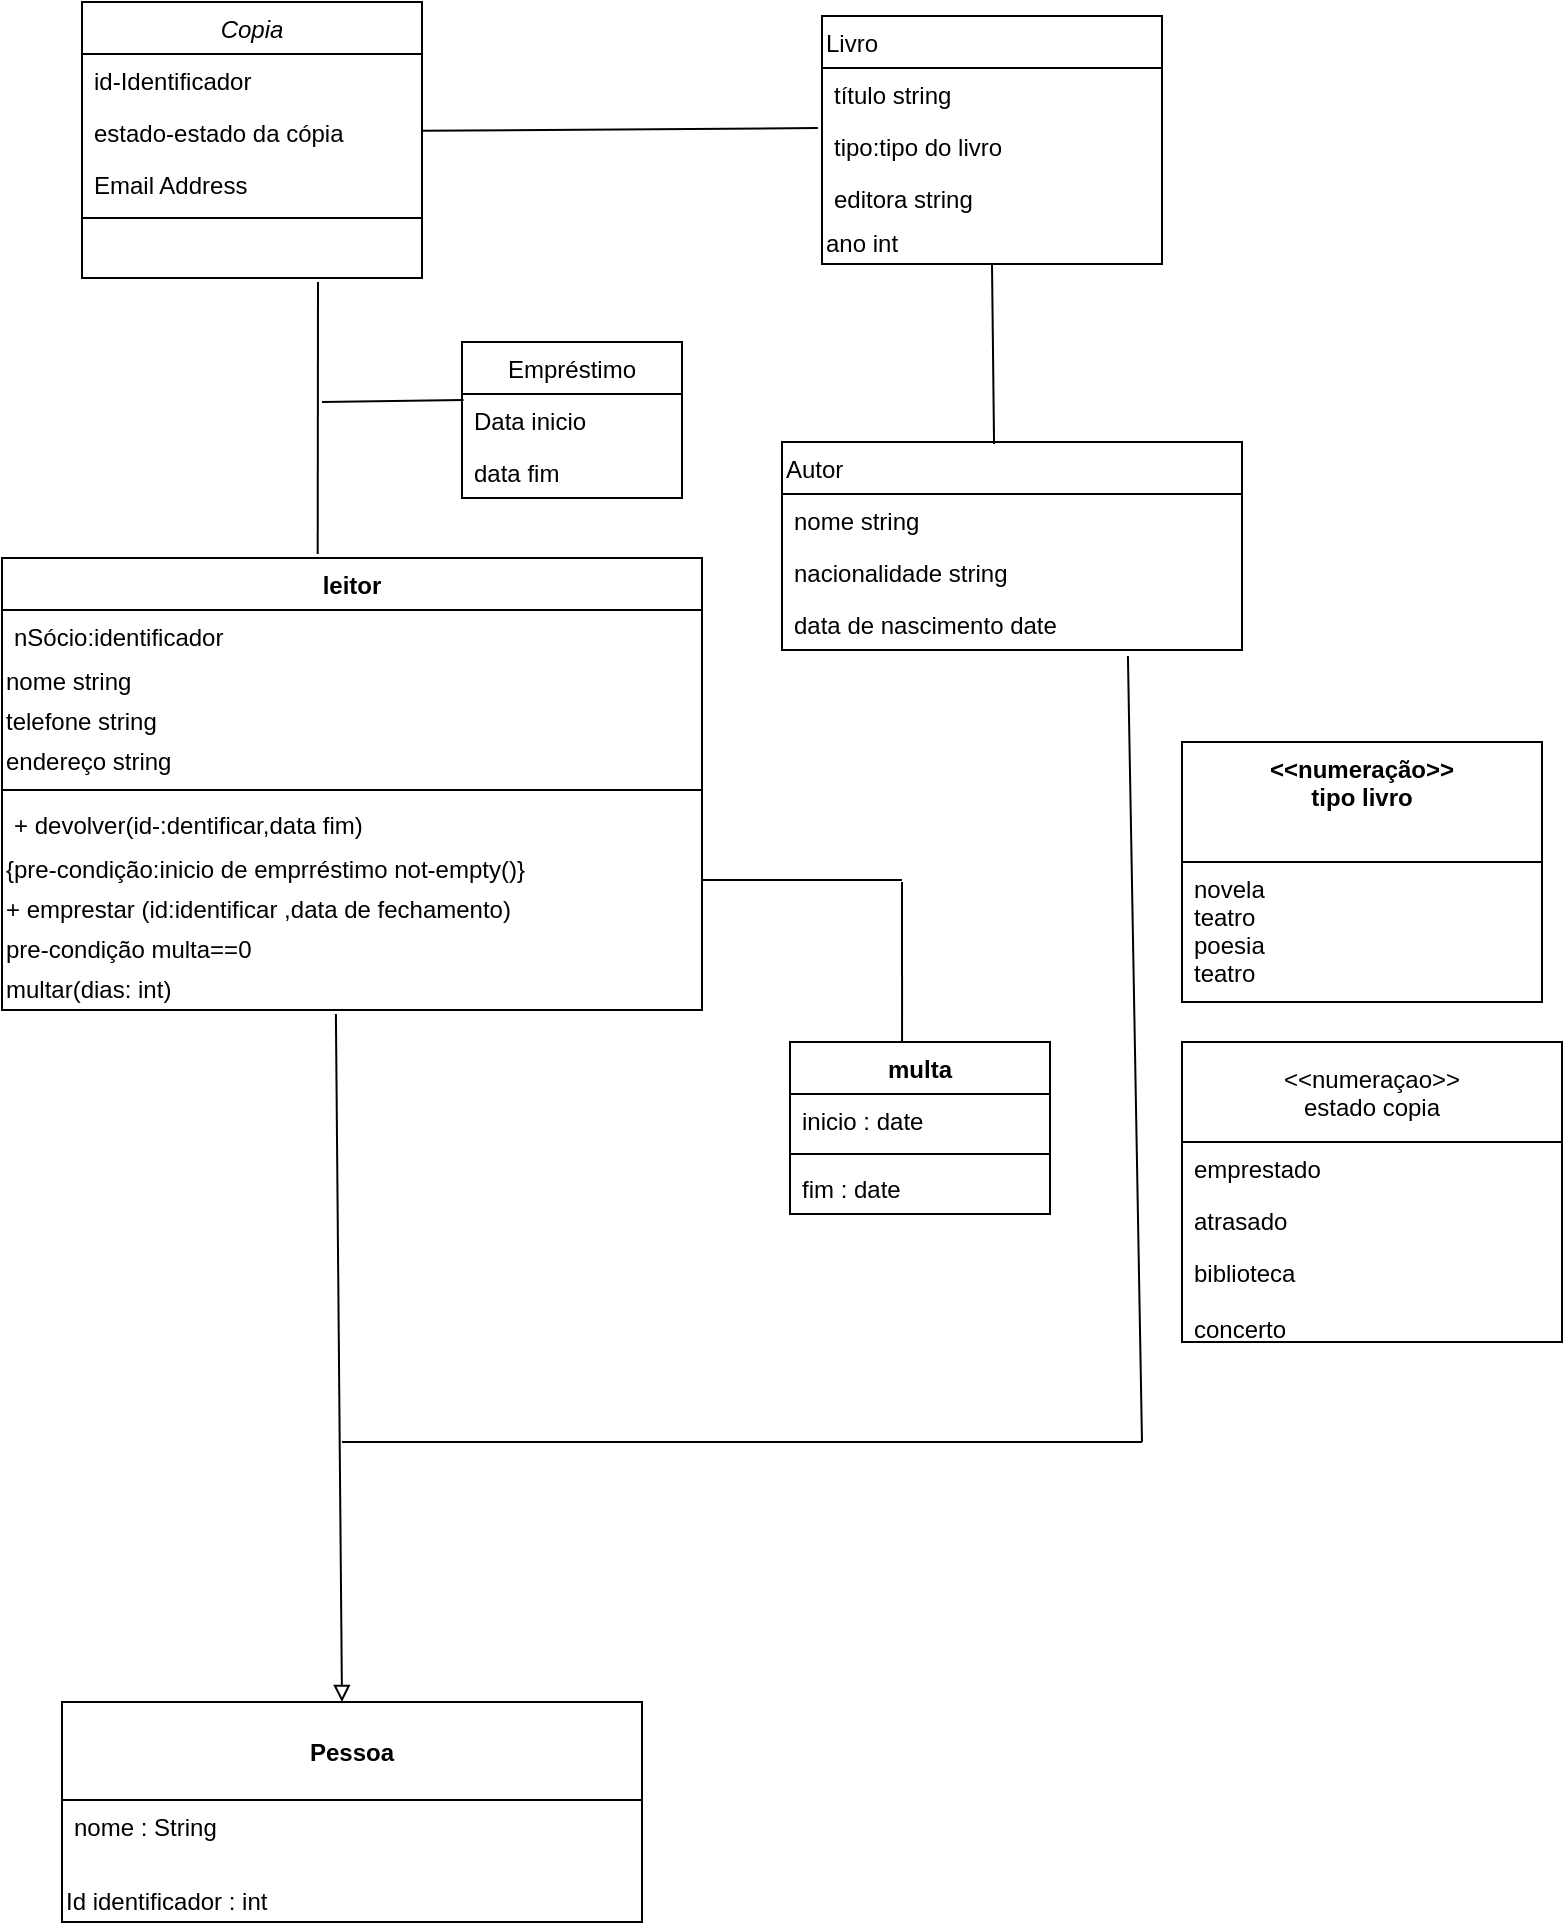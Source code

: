 <mxfile version="13.7.4" type="github">
  <diagram id="C5RBs43oDa-KdzZeNtuy" name="Page-1">
    <mxGraphModel dx="868" dy="450" grid="1" gridSize="10" guides="1" tooltips="1" connect="1" arrows="1" fold="1" page="1" pageScale="1" pageWidth="827" pageHeight="1169" math="0" shadow="0">
      <root>
        <mxCell id="WIyWlLk6GJQsqaUBKTNV-0" />
        <mxCell id="WIyWlLk6GJQsqaUBKTNV-1" parent="WIyWlLk6GJQsqaUBKTNV-0" />
        <mxCell id="N_DtHz9CCf6q0i3BqPH8-40" value="" style="endArrow=none;html=1;exitX=0.451;exitY=-0.009;exitDx=0;exitDy=0;exitPerimeter=0;" parent="WIyWlLk6GJQsqaUBKTNV-1" source="N_DtHz9CCf6q0i3BqPH8-22" edge="1">
          <mxGeometry width="50" height="50" relative="1" as="geometry">
            <mxPoint x="310" y="380" as="sourcePoint" />
            <mxPoint x="178" y="220" as="targetPoint" />
          </mxGeometry>
        </mxCell>
        <mxCell id="N_DtHz9CCf6q0i3BqPH8-42" value="" style="endArrow=none;html=1;entryX=0.007;entryY=0.115;entryDx=0;entryDy=0;entryPerimeter=0;" parent="WIyWlLk6GJQsqaUBKTNV-1" target="N_DtHz9CCf6q0i3BqPH8-7" edge="1">
          <mxGeometry width="50" height="50" relative="1" as="geometry">
            <mxPoint x="180" y="280" as="sourcePoint" />
            <mxPoint x="380" y="310" as="targetPoint" />
          </mxGeometry>
        </mxCell>
        <mxCell id="N_DtHz9CCf6q0i3BqPH8-45" value="" style="endArrow=none;html=1;entryX=-0.012;entryY=0.154;entryDx=0;entryDy=0;entryPerimeter=0;" parent="WIyWlLk6GJQsqaUBKTNV-1" source="zkfFHV4jXpPFQw0GAbJ--2" target="N_DtHz9CCf6q0i3BqPH8-35" edge="1">
          <mxGeometry width="50" height="50" relative="1" as="geometry">
            <mxPoint x="400" y="180" as="sourcePoint" />
            <mxPoint x="320" y="140" as="targetPoint" />
          </mxGeometry>
        </mxCell>
        <mxCell id="N_DtHz9CCf6q0i3BqPH8-46" value="" style="endArrow=none;html=1;entryX=0.5;entryY=1;entryDx=0;entryDy=0;exitX=0.461;exitY=0.01;exitDx=0;exitDy=0;exitPerimeter=0;" parent="WIyWlLk6GJQsqaUBKTNV-1" source="N_DtHz9CCf6q0i3BqPH8-47" target="N_DtHz9CCf6q0i3BqPH8-37" edge="1">
          <mxGeometry width="50" height="50" relative="1" as="geometry">
            <mxPoint x="510" y="290" as="sourcePoint" />
            <mxPoint x="670" y="240" as="targetPoint" />
          </mxGeometry>
        </mxCell>
        <mxCell id="zkfFHV4jXpPFQw0GAbJ--0" value="Copia" style="swimlane;fontStyle=2;align=center;verticalAlign=top;childLayout=stackLayout;horizontal=1;startSize=26;horizontalStack=0;resizeParent=1;resizeLast=0;collapsible=1;marginBottom=0;rounded=0;shadow=0;strokeWidth=1;" parent="WIyWlLk6GJQsqaUBKTNV-1" vertex="1">
          <mxGeometry x="60" y="80" width="170" height="138" as="geometry">
            <mxRectangle x="230" y="140" width="160" height="26" as="alternateBounds" />
          </mxGeometry>
        </mxCell>
        <mxCell id="zkfFHV4jXpPFQw0GAbJ--1" value="id-Identificador" style="text;align=left;verticalAlign=top;spacingLeft=4;spacingRight=4;overflow=hidden;rotatable=0;points=[[0,0.5],[1,0.5]];portConstraint=eastwest;" parent="zkfFHV4jXpPFQw0GAbJ--0" vertex="1">
          <mxGeometry y="26" width="170" height="26" as="geometry" />
        </mxCell>
        <mxCell id="zkfFHV4jXpPFQw0GAbJ--2" value="estado-estado da cópia" style="text;align=left;verticalAlign=top;spacingLeft=4;spacingRight=4;overflow=hidden;rotatable=0;points=[[0,0.5],[1,0.5]];portConstraint=eastwest;rounded=0;shadow=0;html=0;" parent="zkfFHV4jXpPFQw0GAbJ--0" vertex="1">
          <mxGeometry y="52" width="170" height="26" as="geometry" />
        </mxCell>
        <mxCell id="zkfFHV4jXpPFQw0GAbJ--3" value="Email Address" style="text;align=left;verticalAlign=top;spacingLeft=4;spacingRight=4;overflow=hidden;rotatable=0;points=[[0,0.5],[1,0.5]];portConstraint=eastwest;rounded=0;shadow=0;html=0;" parent="zkfFHV4jXpPFQw0GAbJ--0" vertex="1">
          <mxGeometry y="78" width="170" height="26" as="geometry" />
        </mxCell>
        <mxCell id="zkfFHV4jXpPFQw0GAbJ--4" value="" style="line;html=1;strokeWidth=1;align=left;verticalAlign=middle;spacingTop=-1;spacingLeft=3;spacingRight=3;rotatable=0;labelPosition=right;points=[];portConstraint=eastwest;" parent="zkfFHV4jXpPFQw0GAbJ--0" vertex="1">
          <mxGeometry y="104" width="170" height="8" as="geometry" />
        </mxCell>
        <mxCell id="N_DtHz9CCf6q0i3BqPH8-33" value="Livro" style="swimlane;fontStyle=0;childLayout=stackLayout;horizontal=1;startSize=26;fillColor=none;horizontalStack=0;resizeParent=1;resizeParentMax=0;resizeLast=0;collapsible=1;marginBottom=0;align=left;" parent="WIyWlLk6GJQsqaUBKTNV-1" vertex="1">
          <mxGeometry x="430" y="87" width="170" height="124" as="geometry" />
        </mxCell>
        <mxCell id="N_DtHz9CCf6q0i3BqPH8-34" value="título string" style="text;strokeColor=none;fillColor=none;align=left;verticalAlign=top;spacingLeft=4;spacingRight=4;overflow=hidden;rotatable=0;points=[[0,0.5],[1,0.5]];portConstraint=eastwest;" parent="N_DtHz9CCf6q0i3BqPH8-33" vertex="1">
          <mxGeometry y="26" width="170" height="26" as="geometry" />
        </mxCell>
        <mxCell id="N_DtHz9CCf6q0i3BqPH8-35" value="tipo:tipo do livro" style="text;strokeColor=none;fillColor=none;align=left;verticalAlign=top;spacingLeft=4;spacingRight=4;overflow=hidden;rotatable=0;points=[[0,0.5],[1,0.5]];portConstraint=eastwest;" parent="N_DtHz9CCf6q0i3BqPH8-33" vertex="1">
          <mxGeometry y="52" width="170" height="26" as="geometry" />
        </mxCell>
        <mxCell id="N_DtHz9CCf6q0i3BqPH8-36" value="editora string" style="text;strokeColor=none;fillColor=none;align=left;verticalAlign=top;spacingLeft=4;spacingRight=4;overflow=hidden;rotatable=0;points=[[0,0.5],[1,0.5]];portConstraint=eastwest;" parent="N_DtHz9CCf6q0i3BqPH8-33" vertex="1">
          <mxGeometry y="78" width="170" height="26" as="geometry" />
        </mxCell>
        <mxCell id="N_DtHz9CCf6q0i3BqPH8-37" value="ano int" style="text;html=1;strokeColor=none;fillColor=none;align=left;verticalAlign=middle;whiteSpace=wrap;rounded=0;" parent="N_DtHz9CCf6q0i3BqPH8-33" vertex="1">
          <mxGeometry y="104" width="170" height="20" as="geometry" />
        </mxCell>
        <mxCell id="N_DtHz9CCf6q0i3BqPH8-22" value="leitor" style="swimlane;fontStyle=1;align=center;verticalAlign=top;childLayout=stackLayout;horizontal=1;startSize=26;horizontalStack=0;resizeParent=1;resizeParentMax=0;resizeLast=0;collapsible=1;marginBottom=0;" parent="WIyWlLk6GJQsqaUBKTNV-1" vertex="1">
          <mxGeometry x="20" y="358" width="350" height="226" as="geometry" />
        </mxCell>
        <mxCell id="N_DtHz9CCf6q0i3BqPH8-23" value="nSócio:identificador" style="text;strokeColor=none;fillColor=none;align=left;verticalAlign=top;spacingLeft=4;spacingRight=4;overflow=hidden;rotatable=0;points=[[0,0.5],[1,0.5]];portConstraint=eastwest;" parent="N_DtHz9CCf6q0i3BqPH8-22" vertex="1">
          <mxGeometry y="26" width="350" height="26" as="geometry" />
        </mxCell>
        <mxCell id="N_DtHz9CCf6q0i3BqPH8-26" value="nome string" style="text;html=1;strokeColor=none;fillColor=none;align=left;verticalAlign=middle;whiteSpace=wrap;rounded=0;" parent="N_DtHz9CCf6q0i3BqPH8-22" vertex="1">
          <mxGeometry y="52" width="350" height="20" as="geometry" />
        </mxCell>
        <mxCell id="N_DtHz9CCf6q0i3BqPH8-27" value="telefone string" style="text;html=1;strokeColor=none;fillColor=none;align=left;verticalAlign=middle;whiteSpace=wrap;rounded=0;" parent="N_DtHz9CCf6q0i3BqPH8-22" vertex="1">
          <mxGeometry y="72" width="350" height="20" as="geometry" />
        </mxCell>
        <mxCell id="N_DtHz9CCf6q0i3BqPH8-30" value="endereço string" style="text;html=1;strokeColor=none;fillColor=none;align=left;verticalAlign=middle;whiteSpace=wrap;rounded=0;" parent="N_DtHz9CCf6q0i3BqPH8-22" vertex="1">
          <mxGeometry y="92" width="350" height="20" as="geometry" />
        </mxCell>
        <mxCell id="N_DtHz9CCf6q0i3BqPH8-24" value="" style="line;strokeWidth=1;fillColor=none;align=left;verticalAlign=middle;spacingTop=-1;spacingLeft=3;spacingRight=3;rotatable=0;labelPosition=right;points=[];portConstraint=eastwest;" parent="N_DtHz9CCf6q0i3BqPH8-22" vertex="1">
          <mxGeometry y="112" width="350" height="8" as="geometry" />
        </mxCell>
        <mxCell id="N_DtHz9CCf6q0i3BqPH8-25" value="+ devolver(id-:dentificar,data fim)" style="text;strokeColor=none;fillColor=none;align=left;verticalAlign=top;spacingLeft=4;spacingRight=4;overflow=hidden;rotatable=0;points=[[0,0.5],[1,0.5]];portConstraint=eastwest;" parent="N_DtHz9CCf6q0i3BqPH8-22" vertex="1">
          <mxGeometry y="120" width="350" height="26" as="geometry" />
        </mxCell>
        <mxCell id="N_DtHz9CCf6q0i3BqPH8-28" value="{pre-condição:inicio de emprréstimo not-empty()}" style="text;html=1;strokeColor=none;fillColor=none;align=left;verticalAlign=middle;whiteSpace=wrap;rounded=0;" parent="N_DtHz9CCf6q0i3BqPH8-22" vertex="1">
          <mxGeometry y="146" width="350" height="20" as="geometry" />
        </mxCell>
        <mxCell id="N_DtHz9CCf6q0i3BqPH8-29" value="+ emprestar (id:identificar ,data de fechamento)" style="text;html=1;strokeColor=none;fillColor=none;align=left;verticalAlign=middle;whiteSpace=wrap;rounded=0;" parent="N_DtHz9CCf6q0i3BqPH8-22" vertex="1">
          <mxGeometry y="166" width="350" height="20" as="geometry" />
        </mxCell>
        <mxCell id="N_DtHz9CCf6q0i3BqPH8-31" value="pre-condição multa==0" style="text;html=1;strokeColor=none;fillColor=none;align=left;verticalAlign=middle;whiteSpace=wrap;rounded=0;" parent="N_DtHz9CCf6q0i3BqPH8-22" vertex="1">
          <mxGeometry y="186" width="350" height="20" as="geometry" />
        </mxCell>
        <mxCell id="N_DtHz9CCf6q0i3BqPH8-32" value="multar(dias: int)" style="text;html=1;strokeColor=none;fillColor=none;align=left;verticalAlign=middle;whiteSpace=wrap;rounded=0;" parent="N_DtHz9CCf6q0i3BqPH8-22" vertex="1">
          <mxGeometry y="206" width="350" height="20" as="geometry" />
        </mxCell>
        <mxCell id="N_DtHz9CCf6q0i3BqPH8-6" value="Empréstimo" style="swimlane;fontStyle=0;childLayout=stackLayout;horizontal=1;startSize=26;fillColor=none;horizontalStack=0;resizeParent=1;resizeParentMax=0;resizeLast=0;collapsible=1;marginBottom=0;" parent="WIyWlLk6GJQsqaUBKTNV-1" vertex="1">
          <mxGeometry x="250" y="250" width="110" height="78" as="geometry" />
        </mxCell>
        <mxCell id="N_DtHz9CCf6q0i3BqPH8-7" value="Data inicio" style="text;strokeColor=none;fillColor=none;align=left;verticalAlign=top;spacingLeft=4;spacingRight=4;overflow=hidden;rotatable=0;points=[[0,0.5],[1,0.5]];portConstraint=eastwest;" parent="N_DtHz9CCf6q0i3BqPH8-6" vertex="1">
          <mxGeometry y="26" width="110" height="26" as="geometry" />
        </mxCell>
        <mxCell id="N_DtHz9CCf6q0i3BqPH8-8" value="data fim" style="text;strokeColor=none;fillColor=none;align=left;verticalAlign=top;spacingLeft=4;spacingRight=4;overflow=hidden;rotatable=0;points=[[0,0.5],[1,0.5]];portConstraint=eastwest;" parent="N_DtHz9CCf6q0i3BqPH8-6" vertex="1">
          <mxGeometry y="52" width="110" height="26" as="geometry" />
        </mxCell>
        <mxCell id="N_DtHz9CCf6q0i3BqPH8-47" value="Autor" style="swimlane;fontStyle=0;childLayout=stackLayout;horizontal=1;startSize=26;fillColor=none;horizontalStack=0;resizeParent=1;resizeParentMax=0;resizeLast=0;collapsible=1;marginBottom=0;align=left;" parent="WIyWlLk6GJQsqaUBKTNV-1" vertex="1">
          <mxGeometry x="410" y="300" width="230" height="104" as="geometry" />
        </mxCell>
        <mxCell id="N_DtHz9CCf6q0i3BqPH8-48" value="nome string" style="text;strokeColor=none;fillColor=none;align=left;verticalAlign=top;spacingLeft=4;spacingRight=4;overflow=hidden;rotatable=0;points=[[0,0.5],[1,0.5]];portConstraint=eastwest;" parent="N_DtHz9CCf6q0i3BqPH8-47" vertex="1">
          <mxGeometry y="26" width="230" height="26" as="geometry" />
        </mxCell>
        <mxCell id="N_DtHz9CCf6q0i3BqPH8-49" value="nacionalidade string" style="text;strokeColor=none;fillColor=none;align=left;verticalAlign=top;spacingLeft=4;spacingRight=4;overflow=hidden;rotatable=0;points=[[0,0.5],[1,0.5]];portConstraint=eastwest;" parent="N_DtHz9CCf6q0i3BqPH8-47" vertex="1">
          <mxGeometry y="52" width="230" height="26" as="geometry" />
        </mxCell>
        <mxCell id="N_DtHz9CCf6q0i3BqPH8-50" value="data de nascimento date" style="text;strokeColor=none;fillColor=none;align=left;verticalAlign=top;spacingLeft=4;spacingRight=4;overflow=hidden;rotatable=0;points=[[0,0.5],[1,0.5]];portConstraint=eastwest;" parent="N_DtHz9CCf6q0i3BqPH8-47" vertex="1">
          <mxGeometry y="78" width="230" height="26" as="geometry" />
        </mxCell>
        <mxCell id="N_DtHz9CCf6q0i3BqPH8-60" value="" style="endArrow=none;html=1;exitX=1;exitY=0.75;exitDx=0;exitDy=0;" parent="WIyWlLk6GJQsqaUBKTNV-1" source="N_DtHz9CCf6q0i3BqPH8-28" edge="1">
          <mxGeometry width="50" height="50" relative="1" as="geometry">
            <mxPoint x="380" y="520" as="sourcePoint" />
            <mxPoint x="470" y="519" as="targetPoint" />
          </mxGeometry>
        </mxCell>
        <mxCell id="N_DtHz9CCf6q0i3BqPH8-51" value="multa" style="swimlane;fontStyle=1;align=center;verticalAlign=top;childLayout=stackLayout;horizontal=1;startSize=26;horizontalStack=0;resizeParent=1;resizeParentMax=0;resizeLast=0;collapsible=1;marginBottom=0;" parent="WIyWlLk6GJQsqaUBKTNV-1" vertex="1">
          <mxGeometry x="414" y="600" width="130" height="86" as="geometry" />
        </mxCell>
        <mxCell id="N_DtHz9CCf6q0i3BqPH8-52" value="inicio : date" style="text;strokeColor=none;fillColor=none;align=left;verticalAlign=top;spacingLeft=4;spacingRight=4;overflow=hidden;rotatable=0;points=[[0,0.5],[1,0.5]];portConstraint=eastwest;" parent="N_DtHz9CCf6q0i3BqPH8-51" vertex="1">
          <mxGeometry y="26" width="130" height="26" as="geometry" />
        </mxCell>
        <mxCell id="N_DtHz9CCf6q0i3BqPH8-53" value="" style="line;strokeWidth=1;fillColor=none;align=left;verticalAlign=middle;spacingTop=-1;spacingLeft=3;spacingRight=3;rotatable=0;labelPosition=right;points=[];portConstraint=eastwest;" parent="N_DtHz9CCf6q0i3BqPH8-51" vertex="1">
          <mxGeometry y="52" width="130" height="8" as="geometry" />
        </mxCell>
        <mxCell id="N_DtHz9CCf6q0i3BqPH8-54" value="fim : date" style="text;strokeColor=none;fillColor=none;align=left;verticalAlign=top;spacingLeft=4;spacingRight=4;overflow=hidden;rotatable=0;points=[[0,0.5],[1,0.5]];portConstraint=eastwest;" parent="N_DtHz9CCf6q0i3BqPH8-51" vertex="1">
          <mxGeometry y="60" width="130" height="26" as="geometry" />
        </mxCell>
        <mxCell id="N_DtHz9CCf6q0i3BqPH8-61" value="" style="endArrow=none;html=1;exitX=0.431;exitY=0;exitDx=0;exitDy=0;exitPerimeter=0;" parent="WIyWlLk6GJQsqaUBKTNV-1" source="N_DtHz9CCf6q0i3BqPH8-51" edge="1">
          <mxGeometry width="50" height="50" relative="1" as="geometry">
            <mxPoint x="470" y="590" as="sourcePoint" />
            <mxPoint x="470" y="520" as="targetPoint" />
          </mxGeometry>
        </mxCell>
        <mxCell id="N_DtHz9CCf6q0i3BqPH8-55" value="&lt;&lt;numeração&gt;&gt;&#xa;tipo livro" style="swimlane;fontStyle=1;align=center;verticalAlign=top;childLayout=stackLayout;horizontal=1;startSize=60;horizontalStack=0;resizeParent=1;resizeParentMax=0;resizeLast=0;collapsible=1;marginBottom=0;" parent="WIyWlLk6GJQsqaUBKTNV-1" vertex="1">
          <mxGeometry x="610" y="450" width="180" height="130" as="geometry" />
        </mxCell>
        <mxCell id="N_DtHz9CCf6q0i3BqPH8-56" value="novela&#xa;teatro&#xa;poesia&#xa;teatro" style="text;strokeColor=none;fillColor=none;align=left;verticalAlign=top;spacingLeft=4;spacingRight=4;overflow=hidden;rotatable=0;points=[[0,0.5],[1,0.5]];portConstraint=eastwest;" parent="N_DtHz9CCf6q0i3BqPH8-55" vertex="1">
          <mxGeometry y="60" width="180" height="70" as="geometry" />
        </mxCell>
        <mxCell id="N_DtHz9CCf6q0i3BqPH8-62" value="&lt;&lt;numeraçao&gt;&gt;&#xa;estado copia" style="swimlane;fontStyle=0;childLayout=stackLayout;horizontal=1;startSize=50;fillColor=none;horizontalStack=0;resizeParent=1;resizeParentMax=0;resizeLast=0;collapsible=1;marginBottom=0;align=center;" parent="WIyWlLk6GJQsqaUBKTNV-1" vertex="1">
          <mxGeometry x="610" y="600" width="190" height="150" as="geometry" />
        </mxCell>
        <mxCell id="N_DtHz9CCf6q0i3BqPH8-63" value="emprestado" style="text;strokeColor=none;fillColor=none;align=left;verticalAlign=top;spacingLeft=4;spacingRight=4;overflow=hidden;rotatable=0;points=[[0,0.5],[1,0.5]];portConstraint=eastwest;" parent="N_DtHz9CCf6q0i3BqPH8-62" vertex="1">
          <mxGeometry y="50" width="190" height="26" as="geometry" />
        </mxCell>
        <mxCell id="N_DtHz9CCf6q0i3BqPH8-64" value="atrasado" style="text;strokeColor=none;fillColor=none;align=left;verticalAlign=top;spacingLeft=4;spacingRight=4;overflow=hidden;rotatable=0;points=[[0,0.5],[1,0.5]];portConstraint=eastwest;" parent="N_DtHz9CCf6q0i3BqPH8-62" vertex="1">
          <mxGeometry y="76" width="190" height="26" as="geometry" />
        </mxCell>
        <mxCell id="N_DtHz9CCf6q0i3BqPH8-65" value="biblioteca&#xa;&#xa;concerto" style="text;strokeColor=none;fillColor=none;align=left;verticalAlign=top;spacingLeft=4;spacingRight=4;overflow=hidden;rotatable=0;points=[[0,0.5],[1,0.5]];portConstraint=eastwest;" parent="N_DtHz9CCf6q0i3BqPH8-62" vertex="1">
          <mxGeometry y="102" width="190" height="48" as="geometry" />
        </mxCell>
        <mxCell id="S8dObz00fvN0UcHLBgEC-0" value="Pessoa" style="swimlane;fontStyle=1;childLayout=stackLayout;horizontal=1;startSize=49;fillColor=none;horizontalStack=0;resizeParent=1;resizeParentMax=0;resizeLast=0;collapsible=1;marginBottom=0;" vertex="1" parent="WIyWlLk6GJQsqaUBKTNV-1">
          <mxGeometry x="50" y="930" width="290" height="110" as="geometry" />
        </mxCell>
        <mxCell id="S8dObz00fvN0UcHLBgEC-1" value="nome : String" style="text;strokeColor=none;fillColor=none;align=left;verticalAlign=top;spacingLeft=4;spacingRight=4;overflow=hidden;rotatable=0;points=[[0,0.5],[1,0.5]];portConstraint=eastwest;" vertex="1" parent="S8dObz00fvN0UcHLBgEC-0">
          <mxGeometry y="49" width="290" height="41" as="geometry" />
        </mxCell>
        <mxCell id="S8dObz00fvN0UcHLBgEC-8" value="Id identificador : int" style="text;html=1;strokeColor=none;fillColor=none;align=left;verticalAlign=middle;whiteSpace=wrap;rounded=0;" vertex="1" parent="S8dObz00fvN0UcHLBgEC-0">
          <mxGeometry y="90" width="290" height="20" as="geometry" />
        </mxCell>
        <mxCell id="S8dObz00fvN0UcHLBgEC-13" value="" style="endArrow=none;html=1;entryX=0.477;entryY=1.1;entryDx=0;entryDy=0;entryPerimeter=0;startArrow=block;startFill=0;" edge="1" parent="WIyWlLk6GJQsqaUBKTNV-1" target="N_DtHz9CCf6q0i3BqPH8-32">
          <mxGeometry width="50" height="50" relative="1" as="geometry">
            <mxPoint x="190" y="930" as="sourcePoint" />
            <mxPoint x="190" y="610" as="targetPoint" />
          </mxGeometry>
        </mxCell>
        <mxCell id="S8dObz00fvN0UcHLBgEC-15" value="" style="endArrow=none;html=1;" edge="1" parent="WIyWlLk6GJQsqaUBKTNV-1">
          <mxGeometry width="50" height="50" relative="1" as="geometry">
            <mxPoint x="190" y="800" as="sourcePoint" />
            <mxPoint x="590" y="800" as="targetPoint" />
          </mxGeometry>
        </mxCell>
        <mxCell id="S8dObz00fvN0UcHLBgEC-16" value="" style="endArrow=none;html=1;entryX=0.752;entryY=1.115;entryDx=0;entryDy=0;entryPerimeter=0;" edge="1" parent="WIyWlLk6GJQsqaUBKTNV-1" target="N_DtHz9CCf6q0i3BqPH8-50">
          <mxGeometry width="50" height="50" relative="1" as="geometry">
            <mxPoint x="590" y="800" as="sourcePoint" />
            <mxPoint x="580" y="630" as="targetPoint" />
          </mxGeometry>
        </mxCell>
      </root>
    </mxGraphModel>
  </diagram>
</mxfile>
